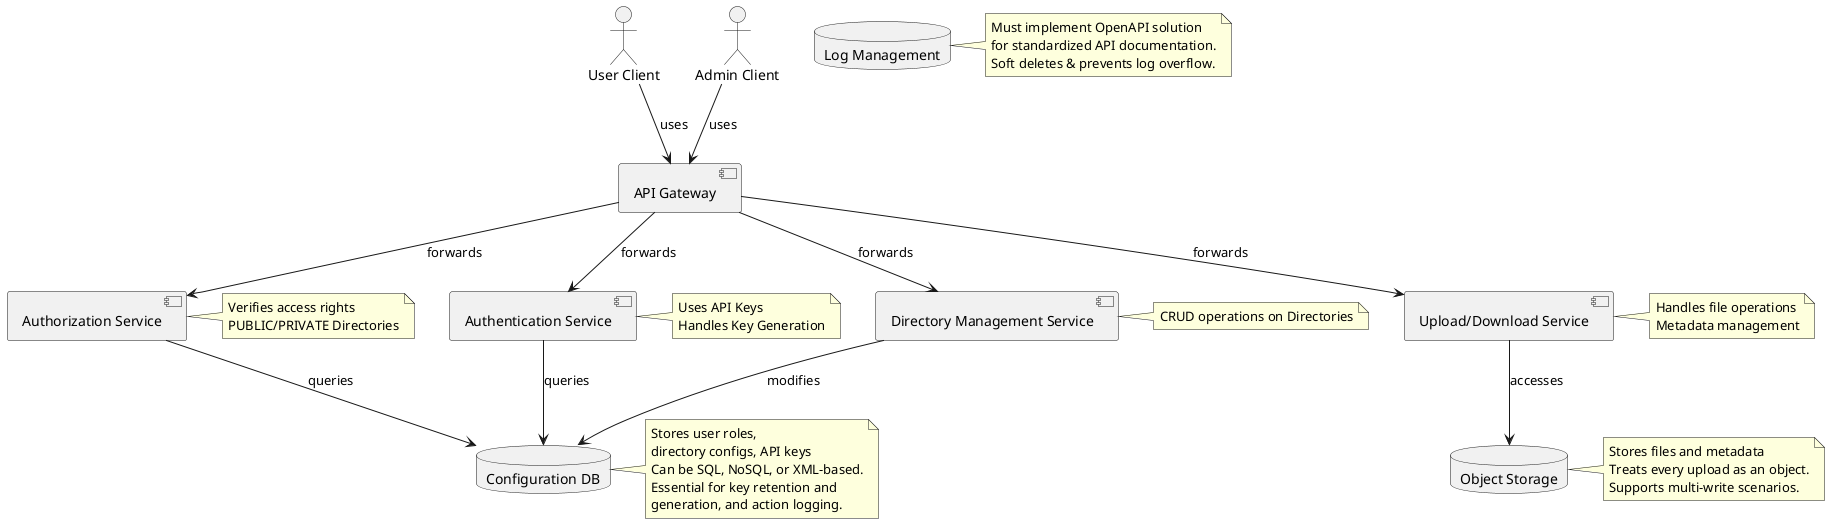 @startuml System Architecture Diagram
actor UserClient as "User Client"
actor AdminClient as "Admin Client"
component APIGateway as "API Gateway"
component AuthenticationService as "Authentication Service"
component AuthorizationService as "Authorization Service"
component UploadDownloadService as "Upload/Download Service"
component DirectoryManagementService as "Directory Management Service"
database ConfigurationDB as "Configuration DB"
database ObjectStorage as "Object Storage"
database LogManagement as "Log Management"

UserClient --> APIGateway : uses
AdminClient --> APIGateway : uses

APIGateway --> AuthenticationService : forwards
APIGateway --> AuthorizationService : forwards
APIGateway --> UploadDownloadService : forwards
APIGateway --> DirectoryManagementService : forwards

AuthenticationService --> ConfigurationDB : queries
AuthorizationService --> ConfigurationDB : queries
UploadDownloadService --> ObjectStorage : accesses
DirectoryManagementService --> ConfigurationDB : modifies

note right of AuthenticationService
  Uses API Keys
  Handles Key Generation
end note

note right of AuthorizationService
  Verifies access rights
  PUBLIC/PRIVATE Directories
end note

note right of UploadDownloadService
  Handles file operations
  Metadata management
end note

note right of DirectoryManagementService
  CRUD operations on Directories
end note

note right of ObjectStorage
  Stores files and metadata
  Treats every upload as an object.
  Supports multi-write scenarios.
end note

note right of ConfigurationDB
  Stores user roles,
  directory configs, API keys
  Can be SQL, NoSQL, or XML-based.
  Essential for key retention and
  generation, and action logging.
end note

note right of LogManagement
  Must implement OpenAPI solution
  for standardized API documentation.
  Soft deletes & prevents log overflow.
end note

@enduml

